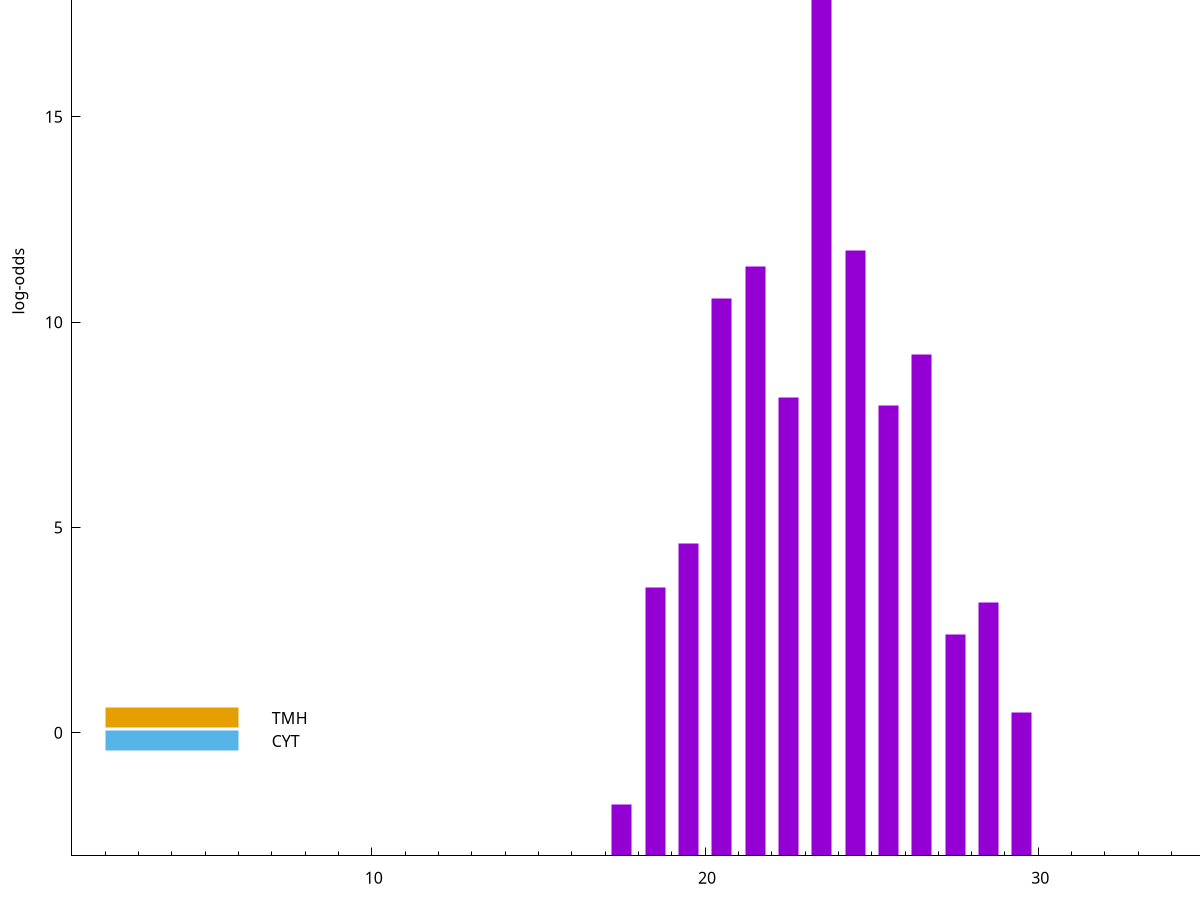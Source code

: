set title "LipoP predictions for SRR5666568.gff"
set size 2., 1.4
set xrange [1:70] 
set mxtics 10
set yrange [-3:25]
set y2range [0:28]
set ylabel "log-odds"
set term postscript eps color solid "Helvetica" 30
set output "SRR5666568.gff396.eps"
set arrow from 2,21.478 to 6,21.478 nohead lt 1 lw 20
set label "SpI" at 7,21.478
set arrow from 2,0.361197 to 6,0.361197 nohead lt 4 lw 20
set label "TMH" at 7,0.361197
set arrow from 2,-0.200913 to 6,-0.200913 nohead lt 3 lw 20
set label "CYT" at 7,-0.200913
set arrow from 2,21.478 to 6,21.478 nohead lt 1 lw 20
set label "SpI" at 7,21.478
# NOTE: The scores below are the log-odds scores with the threshold
# NOTE: subtracted (a hack to make gnuplot make the histogram all
# NOTE: look nice).
plot "-" axes x1y2 title "" with impulses lt 1 lw 20
23.500000 24.473700
24.500000 14.738900
21.500000 14.352700
20.500000 13.578000
26.500000 12.218120
22.500000 11.160100
25.500000 10.975040
19.500000 7.608920
18.500000 6.541980
28.500000 6.177120
27.500000 5.393180
29.500000 3.496680
17.500000 1.240200
e
exit
